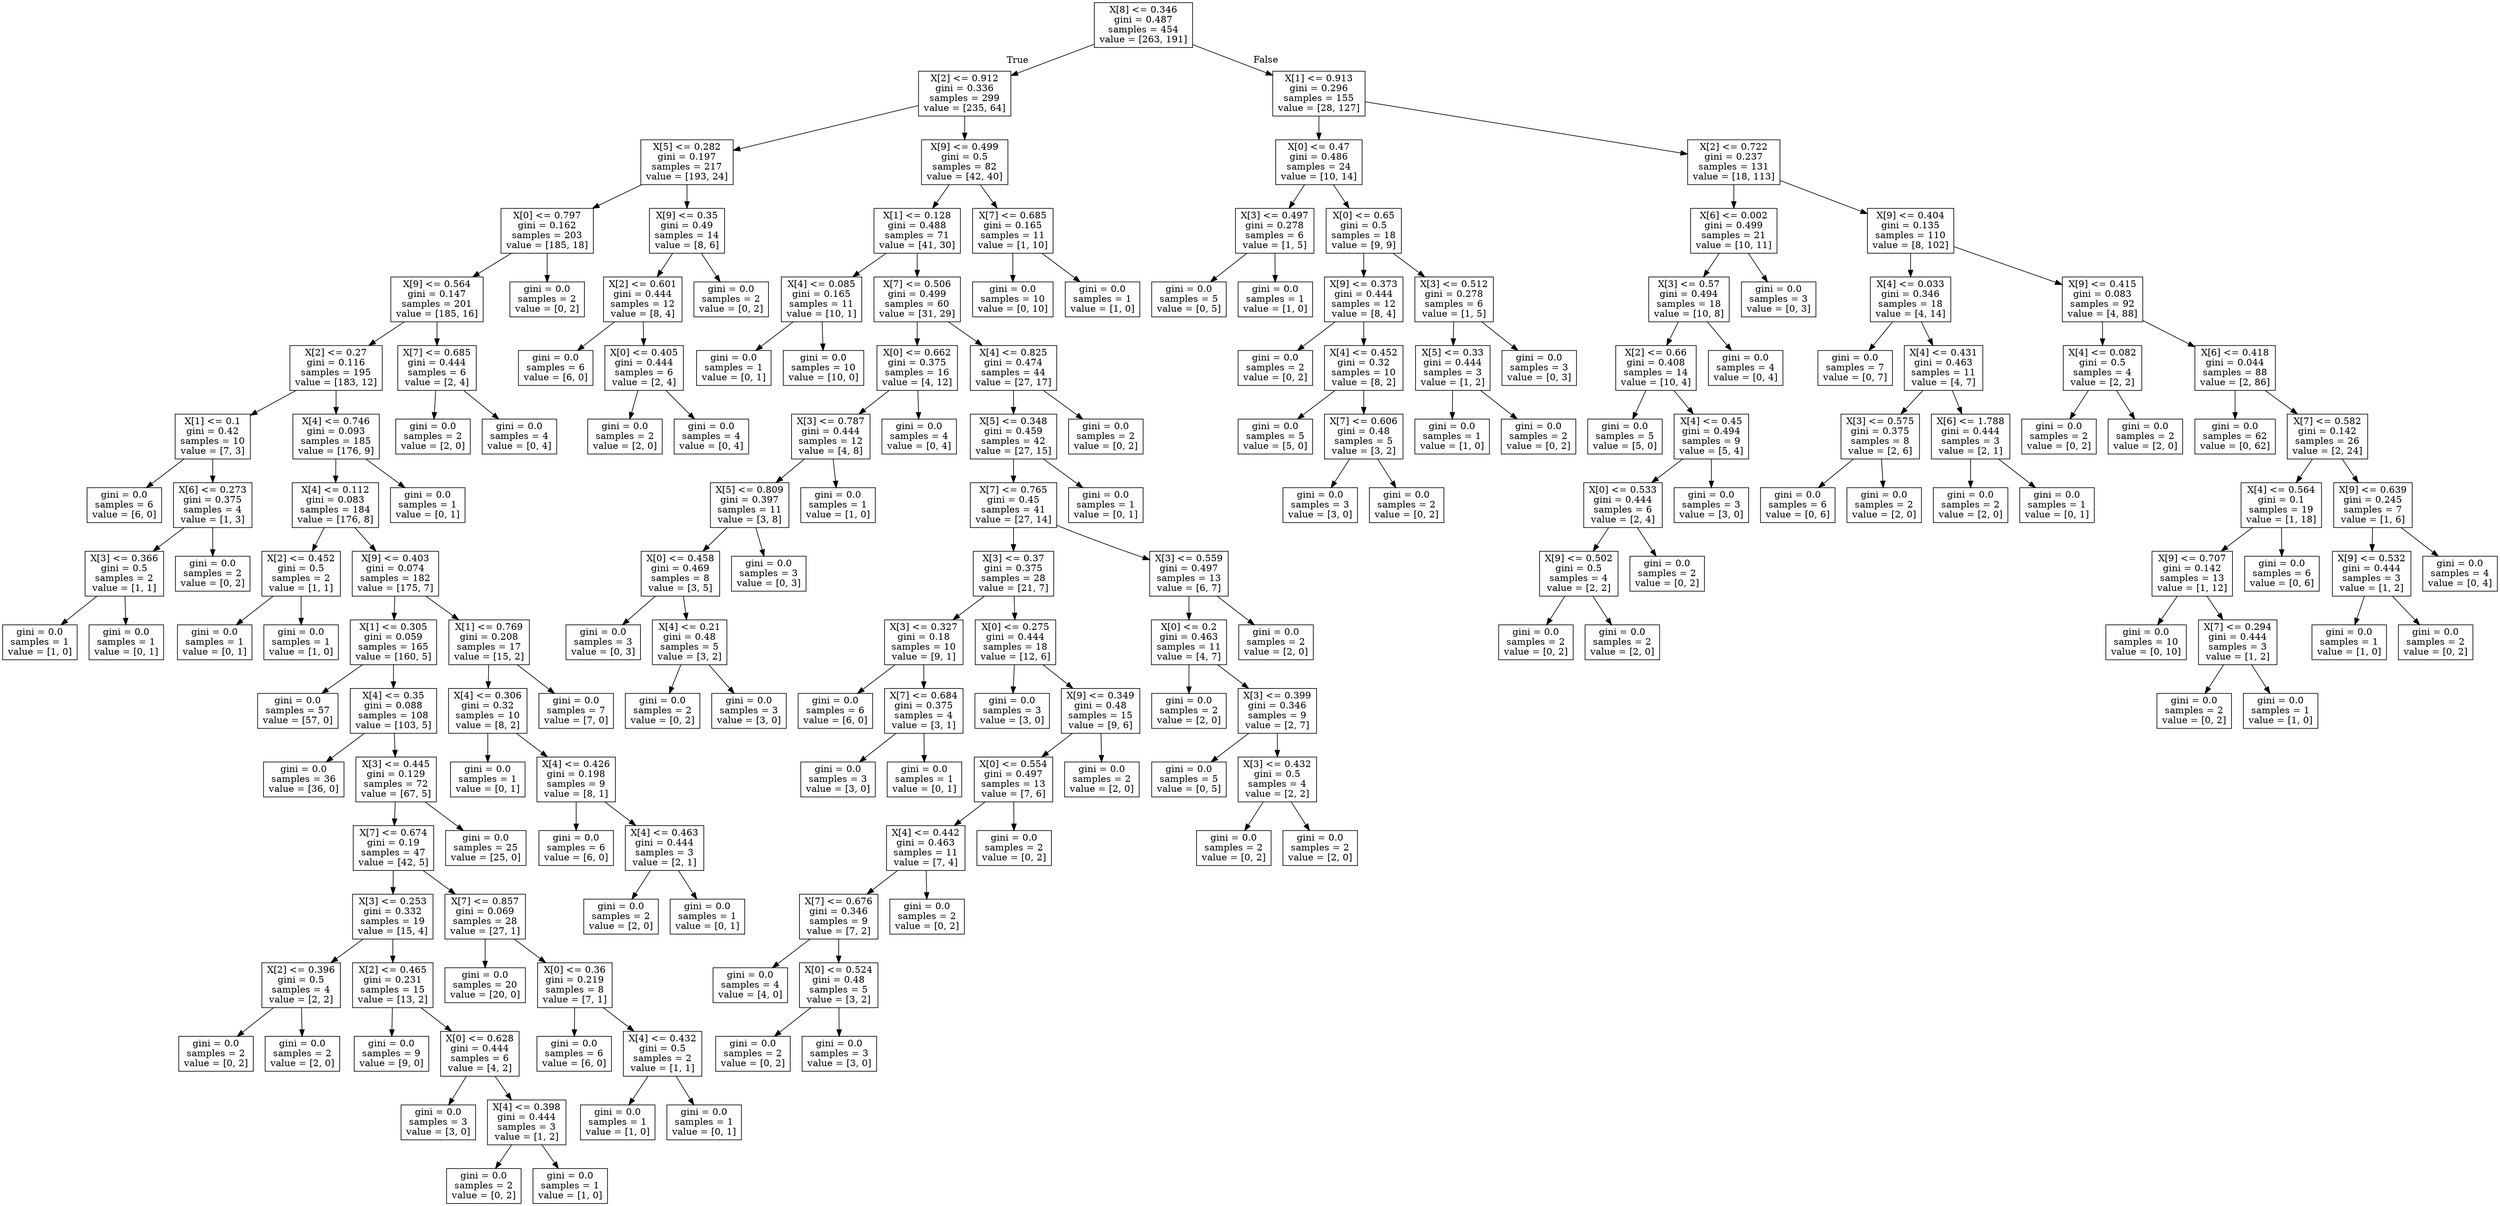 digraph Tree {
node [shape=box] ;
0 [label="X[8] <= 0.346\ngini = 0.487\nsamples = 454\nvalue = [263, 191]"] ;
1 [label="X[2] <= 0.912\ngini = 0.336\nsamples = 299\nvalue = [235, 64]"] ;
0 -> 1 [labeldistance=2.5, labelangle=45, headlabel="True"] ;
2 [label="X[5] <= 0.282\ngini = 0.197\nsamples = 217\nvalue = [193, 24]"] ;
1 -> 2 ;
3 [label="X[0] <= 0.797\ngini = 0.162\nsamples = 203\nvalue = [185, 18]"] ;
2 -> 3 ;
4 [label="X[9] <= 0.564\ngini = 0.147\nsamples = 201\nvalue = [185, 16]"] ;
3 -> 4 ;
5 [label="X[2] <= 0.27\ngini = 0.116\nsamples = 195\nvalue = [183, 12]"] ;
4 -> 5 ;
6 [label="X[1] <= 0.1\ngini = 0.42\nsamples = 10\nvalue = [7, 3]"] ;
5 -> 6 ;
7 [label="gini = 0.0\nsamples = 6\nvalue = [6, 0]"] ;
6 -> 7 ;
8 [label="X[6] <= 0.273\ngini = 0.375\nsamples = 4\nvalue = [1, 3]"] ;
6 -> 8 ;
9 [label="X[3] <= 0.366\ngini = 0.5\nsamples = 2\nvalue = [1, 1]"] ;
8 -> 9 ;
10 [label="gini = 0.0\nsamples = 1\nvalue = [1, 0]"] ;
9 -> 10 ;
11 [label="gini = 0.0\nsamples = 1\nvalue = [0, 1]"] ;
9 -> 11 ;
12 [label="gini = 0.0\nsamples = 2\nvalue = [0, 2]"] ;
8 -> 12 ;
13 [label="X[4] <= 0.746\ngini = 0.093\nsamples = 185\nvalue = [176, 9]"] ;
5 -> 13 ;
14 [label="X[4] <= 0.112\ngini = 0.083\nsamples = 184\nvalue = [176, 8]"] ;
13 -> 14 ;
15 [label="X[2] <= 0.452\ngini = 0.5\nsamples = 2\nvalue = [1, 1]"] ;
14 -> 15 ;
16 [label="gini = 0.0\nsamples = 1\nvalue = [0, 1]"] ;
15 -> 16 ;
17 [label="gini = 0.0\nsamples = 1\nvalue = [1, 0]"] ;
15 -> 17 ;
18 [label="X[9] <= 0.403\ngini = 0.074\nsamples = 182\nvalue = [175, 7]"] ;
14 -> 18 ;
19 [label="X[1] <= 0.305\ngini = 0.059\nsamples = 165\nvalue = [160, 5]"] ;
18 -> 19 ;
20 [label="gini = 0.0\nsamples = 57\nvalue = [57, 0]"] ;
19 -> 20 ;
21 [label="X[4] <= 0.35\ngini = 0.088\nsamples = 108\nvalue = [103, 5]"] ;
19 -> 21 ;
22 [label="gini = 0.0\nsamples = 36\nvalue = [36, 0]"] ;
21 -> 22 ;
23 [label="X[3] <= 0.445\ngini = 0.129\nsamples = 72\nvalue = [67, 5]"] ;
21 -> 23 ;
24 [label="X[7] <= 0.674\ngini = 0.19\nsamples = 47\nvalue = [42, 5]"] ;
23 -> 24 ;
25 [label="X[3] <= 0.253\ngini = 0.332\nsamples = 19\nvalue = [15, 4]"] ;
24 -> 25 ;
26 [label="X[2] <= 0.396\ngini = 0.5\nsamples = 4\nvalue = [2, 2]"] ;
25 -> 26 ;
27 [label="gini = 0.0\nsamples = 2\nvalue = [0, 2]"] ;
26 -> 27 ;
28 [label="gini = 0.0\nsamples = 2\nvalue = [2, 0]"] ;
26 -> 28 ;
29 [label="X[2] <= 0.465\ngini = 0.231\nsamples = 15\nvalue = [13, 2]"] ;
25 -> 29 ;
30 [label="gini = 0.0\nsamples = 9\nvalue = [9, 0]"] ;
29 -> 30 ;
31 [label="X[0] <= 0.628\ngini = 0.444\nsamples = 6\nvalue = [4, 2]"] ;
29 -> 31 ;
32 [label="gini = 0.0\nsamples = 3\nvalue = [3, 0]"] ;
31 -> 32 ;
33 [label="X[4] <= 0.398\ngini = 0.444\nsamples = 3\nvalue = [1, 2]"] ;
31 -> 33 ;
34 [label="gini = 0.0\nsamples = 2\nvalue = [0, 2]"] ;
33 -> 34 ;
35 [label="gini = 0.0\nsamples = 1\nvalue = [1, 0]"] ;
33 -> 35 ;
36 [label="X[7] <= 0.857\ngini = 0.069\nsamples = 28\nvalue = [27, 1]"] ;
24 -> 36 ;
37 [label="gini = 0.0\nsamples = 20\nvalue = [20, 0]"] ;
36 -> 37 ;
38 [label="X[0] <= 0.36\ngini = 0.219\nsamples = 8\nvalue = [7, 1]"] ;
36 -> 38 ;
39 [label="gini = 0.0\nsamples = 6\nvalue = [6, 0]"] ;
38 -> 39 ;
40 [label="X[4] <= 0.432\ngini = 0.5\nsamples = 2\nvalue = [1, 1]"] ;
38 -> 40 ;
41 [label="gini = 0.0\nsamples = 1\nvalue = [1, 0]"] ;
40 -> 41 ;
42 [label="gini = 0.0\nsamples = 1\nvalue = [0, 1]"] ;
40 -> 42 ;
43 [label="gini = 0.0\nsamples = 25\nvalue = [25, 0]"] ;
23 -> 43 ;
44 [label="X[1] <= 0.769\ngini = 0.208\nsamples = 17\nvalue = [15, 2]"] ;
18 -> 44 ;
45 [label="X[4] <= 0.306\ngini = 0.32\nsamples = 10\nvalue = [8, 2]"] ;
44 -> 45 ;
46 [label="gini = 0.0\nsamples = 1\nvalue = [0, 1]"] ;
45 -> 46 ;
47 [label="X[4] <= 0.426\ngini = 0.198\nsamples = 9\nvalue = [8, 1]"] ;
45 -> 47 ;
48 [label="gini = 0.0\nsamples = 6\nvalue = [6, 0]"] ;
47 -> 48 ;
49 [label="X[4] <= 0.463\ngini = 0.444\nsamples = 3\nvalue = [2, 1]"] ;
47 -> 49 ;
50 [label="gini = 0.0\nsamples = 2\nvalue = [2, 0]"] ;
49 -> 50 ;
51 [label="gini = 0.0\nsamples = 1\nvalue = [0, 1]"] ;
49 -> 51 ;
52 [label="gini = 0.0\nsamples = 7\nvalue = [7, 0]"] ;
44 -> 52 ;
53 [label="gini = 0.0\nsamples = 1\nvalue = [0, 1]"] ;
13 -> 53 ;
54 [label="X[7] <= 0.685\ngini = 0.444\nsamples = 6\nvalue = [2, 4]"] ;
4 -> 54 ;
55 [label="gini = 0.0\nsamples = 2\nvalue = [2, 0]"] ;
54 -> 55 ;
56 [label="gini = 0.0\nsamples = 4\nvalue = [0, 4]"] ;
54 -> 56 ;
57 [label="gini = 0.0\nsamples = 2\nvalue = [0, 2]"] ;
3 -> 57 ;
58 [label="X[9] <= 0.35\ngini = 0.49\nsamples = 14\nvalue = [8, 6]"] ;
2 -> 58 ;
59 [label="X[2] <= 0.601\ngini = 0.444\nsamples = 12\nvalue = [8, 4]"] ;
58 -> 59 ;
60 [label="gini = 0.0\nsamples = 6\nvalue = [6, 0]"] ;
59 -> 60 ;
61 [label="X[0] <= 0.405\ngini = 0.444\nsamples = 6\nvalue = [2, 4]"] ;
59 -> 61 ;
62 [label="gini = 0.0\nsamples = 2\nvalue = [2, 0]"] ;
61 -> 62 ;
63 [label="gini = 0.0\nsamples = 4\nvalue = [0, 4]"] ;
61 -> 63 ;
64 [label="gini = 0.0\nsamples = 2\nvalue = [0, 2]"] ;
58 -> 64 ;
65 [label="X[9] <= 0.499\ngini = 0.5\nsamples = 82\nvalue = [42, 40]"] ;
1 -> 65 ;
66 [label="X[1] <= 0.128\ngini = 0.488\nsamples = 71\nvalue = [41, 30]"] ;
65 -> 66 ;
67 [label="X[4] <= 0.085\ngini = 0.165\nsamples = 11\nvalue = [10, 1]"] ;
66 -> 67 ;
68 [label="gini = 0.0\nsamples = 1\nvalue = [0, 1]"] ;
67 -> 68 ;
69 [label="gini = 0.0\nsamples = 10\nvalue = [10, 0]"] ;
67 -> 69 ;
70 [label="X[7] <= 0.506\ngini = 0.499\nsamples = 60\nvalue = [31, 29]"] ;
66 -> 70 ;
71 [label="X[0] <= 0.662\ngini = 0.375\nsamples = 16\nvalue = [4, 12]"] ;
70 -> 71 ;
72 [label="X[3] <= 0.787\ngini = 0.444\nsamples = 12\nvalue = [4, 8]"] ;
71 -> 72 ;
73 [label="X[5] <= 0.809\ngini = 0.397\nsamples = 11\nvalue = [3, 8]"] ;
72 -> 73 ;
74 [label="X[0] <= 0.458\ngini = 0.469\nsamples = 8\nvalue = [3, 5]"] ;
73 -> 74 ;
75 [label="gini = 0.0\nsamples = 3\nvalue = [0, 3]"] ;
74 -> 75 ;
76 [label="X[4] <= 0.21\ngini = 0.48\nsamples = 5\nvalue = [3, 2]"] ;
74 -> 76 ;
77 [label="gini = 0.0\nsamples = 2\nvalue = [0, 2]"] ;
76 -> 77 ;
78 [label="gini = 0.0\nsamples = 3\nvalue = [3, 0]"] ;
76 -> 78 ;
79 [label="gini = 0.0\nsamples = 3\nvalue = [0, 3]"] ;
73 -> 79 ;
80 [label="gini = 0.0\nsamples = 1\nvalue = [1, 0]"] ;
72 -> 80 ;
81 [label="gini = 0.0\nsamples = 4\nvalue = [0, 4]"] ;
71 -> 81 ;
82 [label="X[4] <= 0.825\ngini = 0.474\nsamples = 44\nvalue = [27, 17]"] ;
70 -> 82 ;
83 [label="X[5] <= 0.348\ngini = 0.459\nsamples = 42\nvalue = [27, 15]"] ;
82 -> 83 ;
84 [label="X[7] <= 0.765\ngini = 0.45\nsamples = 41\nvalue = [27, 14]"] ;
83 -> 84 ;
85 [label="X[3] <= 0.37\ngini = 0.375\nsamples = 28\nvalue = [21, 7]"] ;
84 -> 85 ;
86 [label="X[3] <= 0.327\ngini = 0.18\nsamples = 10\nvalue = [9, 1]"] ;
85 -> 86 ;
87 [label="gini = 0.0\nsamples = 6\nvalue = [6, 0]"] ;
86 -> 87 ;
88 [label="X[7] <= 0.684\ngini = 0.375\nsamples = 4\nvalue = [3, 1]"] ;
86 -> 88 ;
89 [label="gini = 0.0\nsamples = 3\nvalue = [3, 0]"] ;
88 -> 89 ;
90 [label="gini = 0.0\nsamples = 1\nvalue = [0, 1]"] ;
88 -> 90 ;
91 [label="X[0] <= 0.275\ngini = 0.444\nsamples = 18\nvalue = [12, 6]"] ;
85 -> 91 ;
92 [label="gini = 0.0\nsamples = 3\nvalue = [3, 0]"] ;
91 -> 92 ;
93 [label="X[9] <= 0.349\ngini = 0.48\nsamples = 15\nvalue = [9, 6]"] ;
91 -> 93 ;
94 [label="X[0] <= 0.554\ngini = 0.497\nsamples = 13\nvalue = [7, 6]"] ;
93 -> 94 ;
95 [label="X[4] <= 0.442\ngini = 0.463\nsamples = 11\nvalue = [7, 4]"] ;
94 -> 95 ;
96 [label="X[7] <= 0.676\ngini = 0.346\nsamples = 9\nvalue = [7, 2]"] ;
95 -> 96 ;
97 [label="gini = 0.0\nsamples = 4\nvalue = [4, 0]"] ;
96 -> 97 ;
98 [label="X[0] <= 0.524\ngini = 0.48\nsamples = 5\nvalue = [3, 2]"] ;
96 -> 98 ;
99 [label="gini = 0.0\nsamples = 2\nvalue = [0, 2]"] ;
98 -> 99 ;
100 [label="gini = 0.0\nsamples = 3\nvalue = [3, 0]"] ;
98 -> 100 ;
101 [label="gini = 0.0\nsamples = 2\nvalue = [0, 2]"] ;
95 -> 101 ;
102 [label="gini = 0.0\nsamples = 2\nvalue = [0, 2]"] ;
94 -> 102 ;
103 [label="gini = 0.0\nsamples = 2\nvalue = [2, 0]"] ;
93 -> 103 ;
104 [label="X[3] <= 0.559\ngini = 0.497\nsamples = 13\nvalue = [6, 7]"] ;
84 -> 104 ;
105 [label="X[0] <= 0.2\ngini = 0.463\nsamples = 11\nvalue = [4, 7]"] ;
104 -> 105 ;
106 [label="gini = 0.0\nsamples = 2\nvalue = [2, 0]"] ;
105 -> 106 ;
107 [label="X[3] <= 0.399\ngini = 0.346\nsamples = 9\nvalue = [2, 7]"] ;
105 -> 107 ;
108 [label="gini = 0.0\nsamples = 5\nvalue = [0, 5]"] ;
107 -> 108 ;
109 [label="X[3] <= 0.432\ngini = 0.5\nsamples = 4\nvalue = [2, 2]"] ;
107 -> 109 ;
110 [label="gini = 0.0\nsamples = 2\nvalue = [0, 2]"] ;
109 -> 110 ;
111 [label="gini = 0.0\nsamples = 2\nvalue = [2, 0]"] ;
109 -> 111 ;
112 [label="gini = 0.0\nsamples = 2\nvalue = [2, 0]"] ;
104 -> 112 ;
113 [label="gini = 0.0\nsamples = 1\nvalue = [0, 1]"] ;
83 -> 113 ;
114 [label="gini = 0.0\nsamples = 2\nvalue = [0, 2]"] ;
82 -> 114 ;
115 [label="X[7] <= 0.685\ngini = 0.165\nsamples = 11\nvalue = [1, 10]"] ;
65 -> 115 ;
116 [label="gini = 0.0\nsamples = 10\nvalue = [0, 10]"] ;
115 -> 116 ;
117 [label="gini = 0.0\nsamples = 1\nvalue = [1, 0]"] ;
115 -> 117 ;
118 [label="X[1] <= 0.913\ngini = 0.296\nsamples = 155\nvalue = [28, 127]"] ;
0 -> 118 [labeldistance=2.5, labelangle=-45, headlabel="False"] ;
119 [label="X[0] <= 0.47\ngini = 0.486\nsamples = 24\nvalue = [10, 14]"] ;
118 -> 119 ;
120 [label="X[3] <= 0.497\ngini = 0.278\nsamples = 6\nvalue = [1, 5]"] ;
119 -> 120 ;
121 [label="gini = 0.0\nsamples = 5\nvalue = [0, 5]"] ;
120 -> 121 ;
122 [label="gini = 0.0\nsamples = 1\nvalue = [1, 0]"] ;
120 -> 122 ;
123 [label="X[0] <= 0.65\ngini = 0.5\nsamples = 18\nvalue = [9, 9]"] ;
119 -> 123 ;
124 [label="X[9] <= 0.373\ngini = 0.444\nsamples = 12\nvalue = [8, 4]"] ;
123 -> 124 ;
125 [label="gini = 0.0\nsamples = 2\nvalue = [0, 2]"] ;
124 -> 125 ;
126 [label="X[4] <= 0.452\ngini = 0.32\nsamples = 10\nvalue = [8, 2]"] ;
124 -> 126 ;
127 [label="gini = 0.0\nsamples = 5\nvalue = [5, 0]"] ;
126 -> 127 ;
128 [label="X[7] <= 0.606\ngini = 0.48\nsamples = 5\nvalue = [3, 2]"] ;
126 -> 128 ;
129 [label="gini = 0.0\nsamples = 3\nvalue = [3, 0]"] ;
128 -> 129 ;
130 [label="gini = 0.0\nsamples = 2\nvalue = [0, 2]"] ;
128 -> 130 ;
131 [label="X[3] <= 0.512\ngini = 0.278\nsamples = 6\nvalue = [1, 5]"] ;
123 -> 131 ;
132 [label="X[5] <= 0.33\ngini = 0.444\nsamples = 3\nvalue = [1, 2]"] ;
131 -> 132 ;
133 [label="gini = 0.0\nsamples = 1\nvalue = [1, 0]"] ;
132 -> 133 ;
134 [label="gini = 0.0\nsamples = 2\nvalue = [0, 2]"] ;
132 -> 134 ;
135 [label="gini = 0.0\nsamples = 3\nvalue = [0, 3]"] ;
131 -> 135 ;
136 [label="X[2] <= 0.722\ngini = 0.237\nsamples = 131\nvalue = [18, 113]"] ;
118 -> 136 ;
137 [label="X[6] <= 0.002\ngini = 0.499\nsamples = 21\nvalue = [10, 11]"] ;
136 -> 137 ;
138 [label="X[3] <= 0.57\ngini = 0.494\nsamples = 18\nvalue = [10, 8]"] ;
137 -> 138 ;
139 [label="X[2] <= 0.66\ngini = 0.408\nsamples = 14\nvalue = [10, 4]"] ;
138 -> 139 ;
140 [label="gini = 0.0\nsamples = 5\nvalue = [5, 0]"] ;
139 -> 140 ;
141 [label="X[4] <= 0.45\ngini = 0.494\nsamples = 9\nvalue = [5, 4]"] ;
139 -> 141 ;
142 [label="X[0] <= 0.533\ngini = 0.444\nsamples = 6\nvalue = [2, 4]"] ;
141 -> 142 ;
143 [label="X[9] <= 0.502\ngini = 0.5\nsamples = 4\nvalue = [2, 2]"] ;
142 -> 143 ;
144 [label="gini = 0.0\nsamples = 2\nvalue = [0, 2]"] ;
143 -> 144 ;
145 [label="gini = 0.0\nsamples = 2\nvalue = [2, 0]"] ;
143 -> 145 ;
146 [label="gini = 0.0\nsamples = 2\nvalue = [0, 2]"] ;
142 -> 146 ;
147 [label="gini = 0.0\nsamples = 3\nvalue = [3, 0]"] ;
141 -> 147 ;
148 [label="gini = 0.0\nsamples = 4\nvalue = [0, 4]"] ;
138 -> 148 ;
149 [label="gini = 0.0\nsamples = 3\nvalue = [0, 3]"] ;
137 -> 149 ;
150 [label="X[9] <= 0.404\ngini = 0.135\nsamples = 110\nvalue = [8, 102]"] ;
136 -> 150 ;
151 [label="X[4] <= 0.033\ngini = 0.346\nsamples = 18\nvalue = [4, 14]"] ;
150 -> 151 ;
152 [label="gini = 0.0\nsamples = 7\nvalue = [0, 7]"] ;
151 -> 152 ;
153 [label="X[4] <= 0.431\ngini = 0.463\nsamples = 11\nvalue = [4, 7]"] ;
151 -> 153 ;
154 [label="X[3] <= 0.575\ngini = 0.375\nsamples = 8\nvalue = [2, 6]"] ;
153 -> 154 ;
155 [label="gini = 0.0\nsamples = 6\nvalue = [0, 6]"] ;
154 -> 155 ;
156 [label="gini = 0.0\nsamples = 2\nvalue = [2, 0]"] ;
154 -> 156 ;
157 [label="X[6] <= 1.788\ngini = 0.444\nsamples = 3\nvalue = [2, 1]"] ;
153 -> 157 ;
158 [label="gini = 0.0\nsamples = 2\nvalue = [2, 0]"] ;
157 -> 158 ;
159 [label="gini = 0.0\nsamples = 1\nvalue = [0, 1]"] ;
157 -> 159 ;
160 [label="X[9] <= 0.415\ngini = 0.083\nsamples = 92\nvalue = [4, 88]"] ;
150 -> 160 ;
161 [label="X[4] <= 0.082\ngini = 0.5\nsamples = 4\nvalue = [2, 2]"] ;
160 -> 161 ;
162 [label="gini = 0.0\nsamples = 2\nvalue = [0, 2]"] ;
161 -> 162 ;
163 [label="gini = 0.0\nsamples = 2\nvalue = [2, 0]"] ;
161 -> 163 ;
164 [label="X[6] <= 0.418\ngini = 0.044\nsamples = 88\nvalue = [2, 86]"] ;
160 -> 164 ;
165 [label="gini = 0.0\nsamples = 62\nvalue = [0, 62]"] ;
164 -> 165 ;
166 [label="X[7] <= 0.582\ngini = 0.142\nsamples = 26\nvalue = [2, 24]"] ;
164 -> 166 ;
167 [label="X[4] <= 0.564\ngini = 0.1\nsamples = 19\nvalue = [1, 18]"] ;
166 -> 167 ;
168 [label="X[9] <= 0.707\ngini = 0.142\nsamples = 13\nvalue = [1, 12]"] ;
167 -> 168 ;
169 [label="gini = 0.0\nsamples = 10\nvalue = [0, 10]"] ;
168 -> 169 ;
170 [label="X[7] <= 0.294\ngini = 0.444\nsamples = 3\nvalue = [1, 2]"] ;
168 -> 170 ;
171 [label="gini = 0.0\nsamples = 2\nvalue = [0, 2]"] ;
170 -> 171 ;
172 [label="gini = 0.0\nsamples = 1\nvalue = [1, 0]"] ;
170 -> 172 ;
173 [label="gini = 0.0\nsamples = 6\nvalue = [0, 6]"] ;
167 -> 173 ;
174 [label="X[9] <= 0.639\ngini = 0.245\nsamples = 7\nvalue = [1, 6]"] ;
166 -> 174 ;
175 [label="X[9] <= 0.532\ngini = 0.444\nsamples = 3\nvalue = [1, 2]"] ;
174 -> 175 ;
176 [label="gini = 0.0\nsamples = 1\nvalue = [1, 0]"] ;
175 -> 176 ;
177 [label="gini = 0.0\nsamples = 2\nvalue = [0, 2]"] ;
175 -> 177 ;
178 [label="gini = 0.0\nsamples = 4\nvalue = [0, 4]"] ;
174 -> 178 ;
}